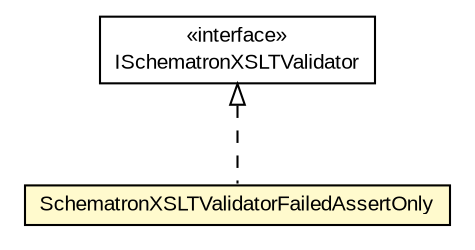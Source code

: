 #!/usr/local/bin/dot
#
# Class diagram 
# Generated by UMLGraph version 5.1 (http://www.umlgraph.org/)
#

digraph G {
	edge [fontname="arial",fontsize=10,labelfontname="arial",labelfontsize=10];
	node [fontname="arial",fontsize=10,shape=plaintext];
	nodesep=0.25;
	ranksep=0.5;
	// com.helger.schematron.xslt.SchematronXSLTValidatorFailedAssertOnly
	c12778 [label=<<table title="com.helger.schematron.xslt.SchematronXSLTValidatorFailedAssertOnly" border="0" cellborder="1" cellspacing="0" cellpadding="2" port="p" bgcolor="lemonChiffon" href="./SchematronXSLTValidatorFailedAssertOnly.html">
		<tr><td><table border="0" cellspacing="0" cellpadding="1">
<tr><td align="center" balign="center"> SchematronXSLTValidatorFailedAssertOnly </td></tr>
		</table></td></tr>
		</table>>, fontname="arial", fontcolor="black", fontsize=10.0];
	// com.helger.schematron.xslt.ISchematronXSLTValidator
	c12784 [label=<<table title="com.helger.schematron.xslt.ISchematronXSLTValidator" border="0" cellborder="1" cellspacing="0" cellpadding="2" port="p" href="./ISchematronXSLTValidator.html">
		<tr><td><table border="0" cellspacing="0" cellpadding="1">
<tr><td align="center" balign="center"> &#171;interface&#187; </td></tr>
<tr><td align="center" balign="center"> ISchematronXSLTValidator </td></tr>
		</table></td></tr>
		</table>>, fontname="arial", fontcolor="black", fontsize=10.0];
	//com.helger.schematron.xslt.SchematronXSLTValidatorFailedAssertOnly implements com.helger.schematron.xslt.ISchematronXSLTValidator
	c12784:p -> c12778:p [dir=back,arrowtail=empty,style=dashed];
}

